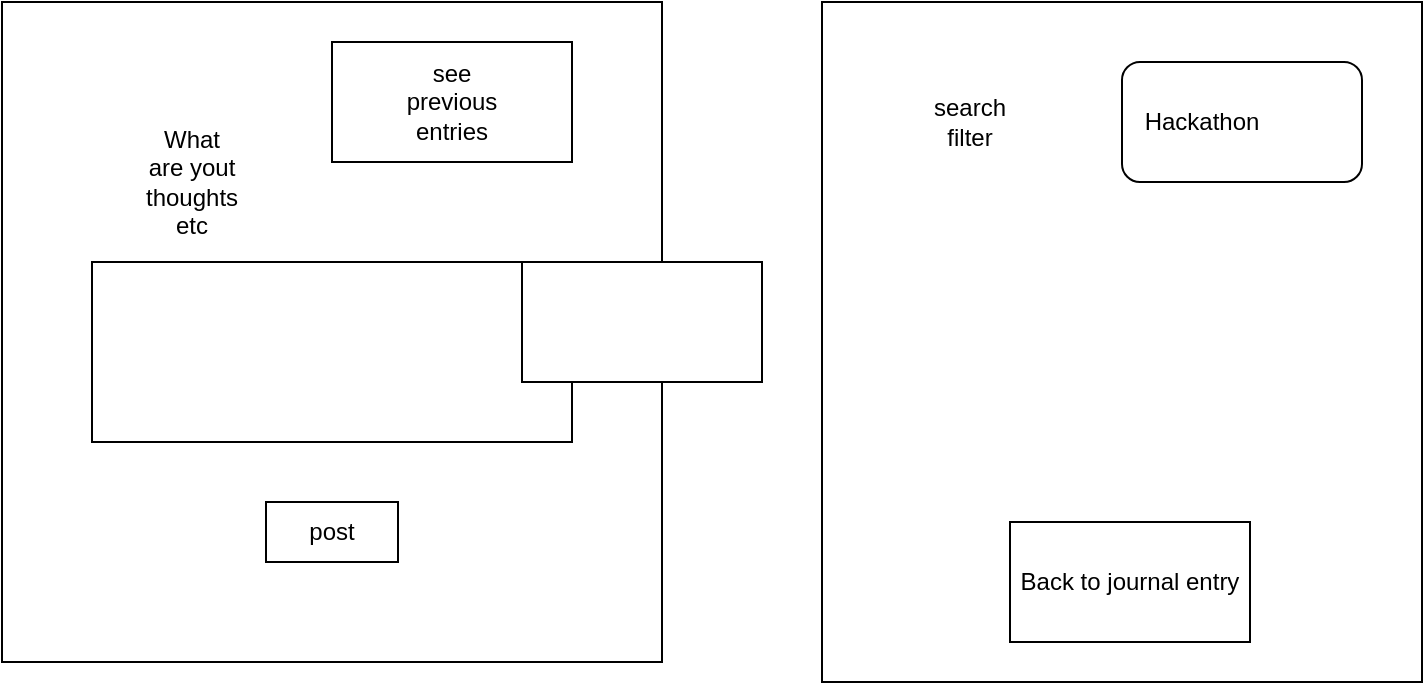 <mxfile version="13.10.0" type="embed">
    <diagram id="lsRs_4gBvWKQfu0lpuBe" name="Page-1">
        <mxGraphModel dx="1647" dy="397" grid="1" gridSize="10" guides="1" tooltips="1" connect="1" arrows="1" fold="1" page="1" pageScale="1" pageWidth="827" pageHeight="1169" math="0" shadow="0">
            <root>
                <mxCell id="0"/>
                <mxCell id="1" parent="0"/>
                <mxCell id="9" value="" style="group" vertex="1" connectable="0" parent="1">
                    <mxGeometry x="-50" y="70" width="330" height="330" as="geometry"/>
                </mxCell>
                <mxCell id="2" value="" style="whiteSpace=wrap;html=1;aspect=fixed;" vertex="1" parent="9">
                    <mxGeometry width="330" height="330" as="geometry"/>
                </mxCell>
                <mxCell id="3" value="" style="rounded=0;whiteSpace=wrap;html=1;" vertex="1" parent="9">
                    <mxGeometry x="45" y="130" width="240" height="90" as="geometry"/>
                </mxCell>
                <mxCell id="4" value="What are yout thoughts etc" style="text;html=1;strokeColor=none;fillColor=none;align=center;verticalAlign=middle;whiteSpace=wrap;rounded=0;" vertex="1" parent="9">
                    <mxGeometry x="75" y="80" width="40" height="20" as="geometry"/>
                </mxCell>
                <mxCell id="5" value="" style="rounded=0;whiteSpace=wrap;html=1;" vertex="1" parent="9">
                    <mxGeometry x="132" y="250" width="66" height="30" as="geometry"/>
                </mxCell>
                <mxCell id="6" value="post" style="text;html=1;strokeColor=none;fillColor=none;align=center;verticalAlign=middle;whiteSpace=wrap;rounded=0;" vertex="1" parent="9">
                    <mxGeometry x="145" y="255" width="40" height="20" as="geometry"/>
                </mxCell>
                <mxCell id="7" value="" style="rounded=0;whiteSpace=wrap;html=1;" vertex="1" parent="9">
                    <mxGeometry x="165" y="20" width="120" height="60" as="geometry"/>
                </mxCell>
                <mxCell id="8" value="see previous entries" style="text;html=1;strokeColor=none;fillColor=none;align=center;verticalAlign=middle;whiteSpace=wrap;rounded=0;" vertex="1" parent="9">
                    <mxGeometry x="205" y="40" width="40" height="20" as="geometry"/>
                </mxCell>
                <mxCell id="10" value="" style="rounded=0;whiteSpace=wrap;html=1;" vertex="1" parent="1">
                    <mxGeometry x="360" y="70" width="300" height="340" as="geometry"/>
                </mxCell>
                <mxCell id="12" value="" style="rounded=1;whiteSpace=wrap;html=1;" vertex="1" parent="1">
                    <mxGeometry x="510" y="100" width="120" height="60" as="geometry"/>
                </mxCell>
                <mxCell id="13" value="search filter" style="text;html=1;strokeColor=none;fillColor=none;align=center;verticalAlign=middle;whiteSpace=wrap;rounded=0;" vertex="1" parent="1">
                    <mxGeometry x="414" y="120" width="40" height="20" as="geometry"/>
                </mxCell>
                <mxCell id="14" value="Hackathon" style="text;html=1;strokeColor=none;fillColor=none;align=center;verticalAlign=middle;whiteSpace=wrap;rounded=0;" vertex="1" parent="1">
                    <mxGeometry x="530" y="120" width="40" height="20" as="geometry"/>
                </mxCell>
                <mxCell id="15" value="Back to journal entry" style="rounded=0;whiteSpace=wrap;html=1;" vertex="1" parent="1">
                    <mxGeometry x="454" y="330" width="120" height="60" as="geometry"/>
                </mxCell>
                <mxCell id="17" value="" style="rounded=0;whiteSpace=wrap;html=1;" vertex="1" parent="1">
                    <mxGeometry x="210" y="200" width="120" height="60" as="geometry"/>
                </mxCell>
            </root>
        </mxGraphModel>
    </diagram>
</mxfile>